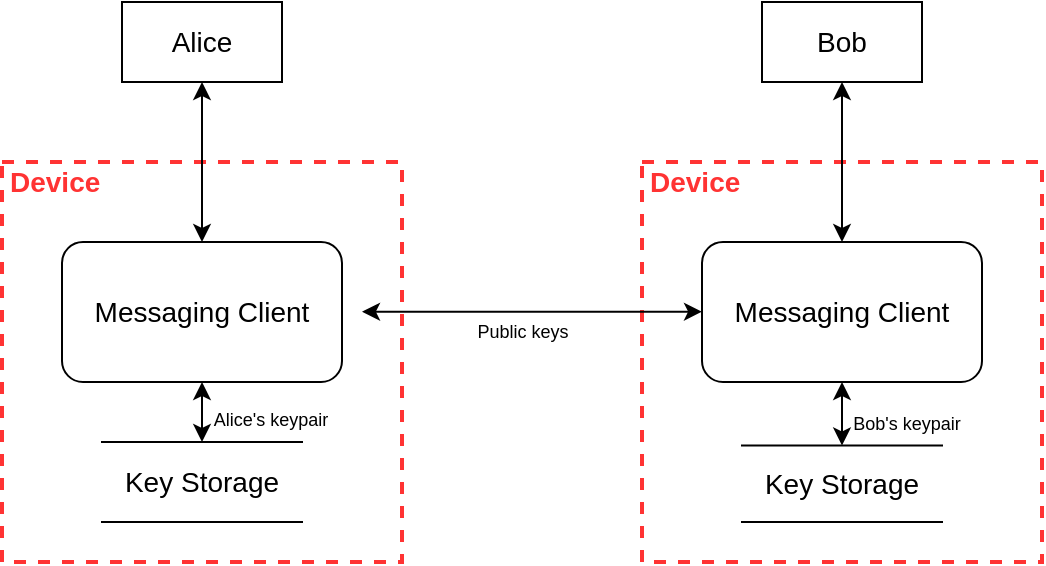 <mxfile version="13.10.0" type="device"><diagram id="9IWmdSMfJTpE5Gw8eWRQ" name="Page-1"><mxGraphModel dx="777" dy="546" grid="1" gridSize="10" guides="1" tooltips="1" connect="1" arrows="1" fold="1" page="1" pageScale="1" pageWidth="850" pageHeight="1100" math="0" shadow="0"><root><mxCell id="0"/><mxCell id="1" value="Base - device" style="" parent="0"/><mxCell id="-6cK541-lj1HmDHp6ybE-33" value="&lt;font style=&quot;font-size: 14px&quot;&gt;Device&lt;/font&gt;" style="html=1;fontColor=#FF3333;fontStyle=1;align=left;verticalAlign=top;spacing=0;labelBorderColor=none;fillColor=none;dashed=1;strokeWidth=2;strokeColor=#FF3333;spacingLeft=4;spacingTop=-3;" parent="1" vertex="1"><mxGeometry x="440" y="120" width="200" height="200" as="geometry"/></mxCell><mxCell id="WU7GWfCi_3GzVYFVgM7I-1" value="&lt;font style=&quot;font-size: 14px&quot;&gt;Device&lt;/font&gt;" style="html=1;fontColor=#FF3333;fontStyle=1;align=left;verticalAlign=top;spacing=0;labelBorderColor=none;fillColor=none;dashed=1;strokeWidth=2;strokeColor=#FF3333;spacingLeft=4;spacingTop=-3;" parent="1" vertex="1"><mxGeometry x="120" y="120" width="200" height="200" as="geometry"/></mxCell><mxCell id="-6cK541-lj1HmDHp6ybE-15" value="&lt;blockquote style=&quot;margin: 0 0 0 40px ; border: none ; padding: 0px&quot;&gt;&lt;/blockquote&gt;&lt;span style=&quot;font-size: 14px&quot;&gt;&lt;div style=&quot;&quot;&gt;&lt;span&gt;Key&amp;nbsp;&lt;/span&gt;&lt;font&gt;Storage&lt;/font&gt;&lt;/div&gt;&lt;/span&gt;" style="shape=partialRectangle;whiteSpace=wrap;html=1;left=0;right=0;fillColor=none;align=center;" parent="1" vertex="1"><mxGeometry x="170" y="260" width="100" height="40" as="geometry"/></mxCell><mxCell id="rx-pIHJR_-xb5jepBgxt-20" value="&lt;span style=&quot;font-size: 14px&quot;&gt;Alice&lt;/span&gt;" style="rounded=0;whiteSpace=wrap;html=1;" parent="1" vertex="1"><mxGeometry x="180" y="40" width="80" height="40" as="geometry"/></mxCell><mxCell id="rx-pIHJR_-xb5jepBgxt-44" value="" style="endArrow=classic;startArrow=classic;html=1;fontColor=#FF3333;entryX=0.5;entryY=1;entryDx=0;entryDy=0;exitX=0.5;exitY=0;exitDx=0;exitDy=0;" parent="1" source="I14JQnqc5djPPpYl-Pe8-3" target="rx-pIHJR_-xb5jepBgxt-20" edge="1"><mxGeometry width="50" height="50" relative="1" as="geometry"><mxPoint x="250" y="285" as="sourcePoint"/><mxPoint x="100" y="247.5" as="targetPoint"/></mxGeometry></mxCell><mxCell id="I14JQnqc5djPPpYl-Pe8-3" value="&lt;font style=&quot;font-size: 14px&quot;&gt;Messaging&amp;nbsp;&lt;/font&gt;&lt;font style=&quot;font-size: 14px&quot;&gt;Client&lt;/font&gt;" style="rounded=1;whiteSpace=wrap;html=1;align=center;" parent="1" vertex="1"><mxGeometry x="150" y="160" width="140" height="70" as="geometry"/></mxCell><mxCell id="-6cK541-lj1HmDHp6ybE-4" value="&lt;font style=&quot;font-size: 14px&quot;&gt;Bob&lt;/font&gt;" style="rounded=0;whiteSpace=wrap;html=1;" parent="1" vertex="1"><mxGeometry x="500" y="40" width="80" height="40" as="geometry"/></mxCell><mxCell id="-6cK541-lj1HmDHp6ybE-5" value="" style="endArrow=classic;startArrow=classic;html=1;fontColor=#FF3333;entryX=0.5;entryY=1;entryDx=0;entryDy=0;exitX=0.5;exitY=0;exitDx=0;exitDy=0;" parent="1" source="-6cK541-lj1HmDHp6ybE-35" target="-6cK541-lj1HmDHp6ybE-4" edge="1"><mxGeometry width="50" height="50" relative="1" as="geometry"><mxPoint x="560" y="190" as="sourcePoint"/><mxPoint x="360" y="257.5" as="targetPoint"/></mxGeometry></mxCell><mxCell id="-6cK541-lj1HmDHp6ybE-7" value="" style="endArrow=classic;startArrow=classic;html=1;fontColor=#FF3333;entryX=0;entryY=0.5;entryDx=0;entryDy=0;exitX=1;exitY=0.5;exitDx=0;exitDy=0;strokeWidth=1;fillColor=#1ba1e2;" parent="1" edge="1"><mxGeometry width="50" height="50" relative="1" as="geometry"><mxPoint x="300" y="194.83" as="sourcePoint"/><mxPoint x="470" y="194.83" as="targetPoint"/></mxGeometry></mxCell><mxCell id="NgYKgMTaQUjeDujm9zZW-2" value="Public keys" style="edgeLabel;html=1;align=center;verticalAlign=middle;resizable=0;points=[];fontSize=9;" vertex="1" connectable="0" parent="-6cK541-lj1HmDHp6ybE-7"><mxGeometry x="-0.084" y="-1" relative="1" as="geometry"><mxPoint x="2.07" y="9" as="offset"/></mxGeometry></mxCell><mxCell id="-6cK541-lj1HmDHp6ybE-24" value="" style="endArrow=classic;startArrow=classic;html=1;fontColor=#FF3333;exitX=0.5;exitY=1;exitDx=0;exitDy=0;entryX=0.5;entryY=0;entryDx=0;entryDy=0;" parent="1" source="I14JQnqc5djPPpYl-Pe8-3" target="-6cK541-lj1HmDHp6ybE-15" edge="1"><mxGeometry width="50" height="50" relative="1" as="geometry"><mxPoint x="190" y="200" as="sourcePoint"/><mxPoint x="110" y="200" as="targetPoint"/></mxGeometry></mxCell><mxCell id="NgYKgMTaQUjeDujm9zZW-4" value="Alice's keypair" style="edgeLabel;html=1;align=center;verticalAlign=middle;resizable=0;points=[];fontSize=9;" vertex="1" connectable="0" parent="-6cK541-lj1HmDHp6ybE-24"><mxGeometry x="0.556" y="2" relative="1" as="geometry"><mxPoint x="32" y="-4.33" as="offset"/></mxGeometry></mxCell><mxCell id="-6cK541-lj1HmDHp6ybE-34" value="&lt;blockquote style=&quot;margin: 0 0 0 40px ; border: none ; padding: 0px&quot;&gt;&lt;/blockquote&gt;&lt;span style=&quot;font-size: 14px&quot;&gt;Key&amp;nbsp;&lt;/span&gt;&lt;font style=&quot;font-size: 14px&quot;&gt;Storage&lt;/font&gt;" style="shape=partialRectangle;whiteSpace=wrap;html=1;left=0;right=0;fillColor=none;align=center;" parent="1" vertex="1"><mxGeometry x="490" y="261.74" width="100" height="38.26" as="geometry"/></mxCell><mxCell id="-6cK541-lj1HmDHp6ybE-35" value="&lt;font style=&quot;font-size: 14px&quot;&gt;Messaging&amp;nbsp;&lt;/font&gt;&lt;font style=&quot;font-size: 14px&quot;&gt;Client&lt;/font&gt;" style="rounded=1;whiteSpace=wrap;html=1;align=center;" parent="1" vertex="1"><mxGeometry x="470" y="160" width="140" height="70" as="geometry"/></mxCell><mxCell id="-6cK541-lj1HmDHp6ybE-40" value="" style="endArrow=classic;startArrow=classic;html=1;fontColor=#FF3333;exitX=0.5;exitY=1;exitDx=0;exitDy=0;entryX=0.5;entryY=0;entryDx=0;entryDy=0;" parent="1" source="-6cK541-lj1HmDHp6ybE-35" target="-6cK541-lj1HmDHp6ybE-34" edge="1"><mxGeometry width="50" height="50" relative="1" as="geometry"><mxPoint x="460" y="200" as="sourcePoint"/><mxPoint x="380" y="200" as="targetPoint"/></mxGeometry></mxCell><mxCell id="NgYKgMTaQUjeDujm9zZW-3" value="&lt;font style=&quot;font-size: 9px&quot;&gt;Bob's keypair&lt;/font&gt;" style="edgeLabel;html=1;align=center;verticalAlign=middle;resizable=0;points=[];" vertex="1" connectable="0" parent="-6cK541-lj1HmDHp6ybE-40"><mxGeometry x="-0.454" y="1" relative="1" as="geometry"><mxPoint x="31" y="11.33" as="offset"/></mxGeometry></mxCell></root></mxGraphModel></diagram></mxfile>